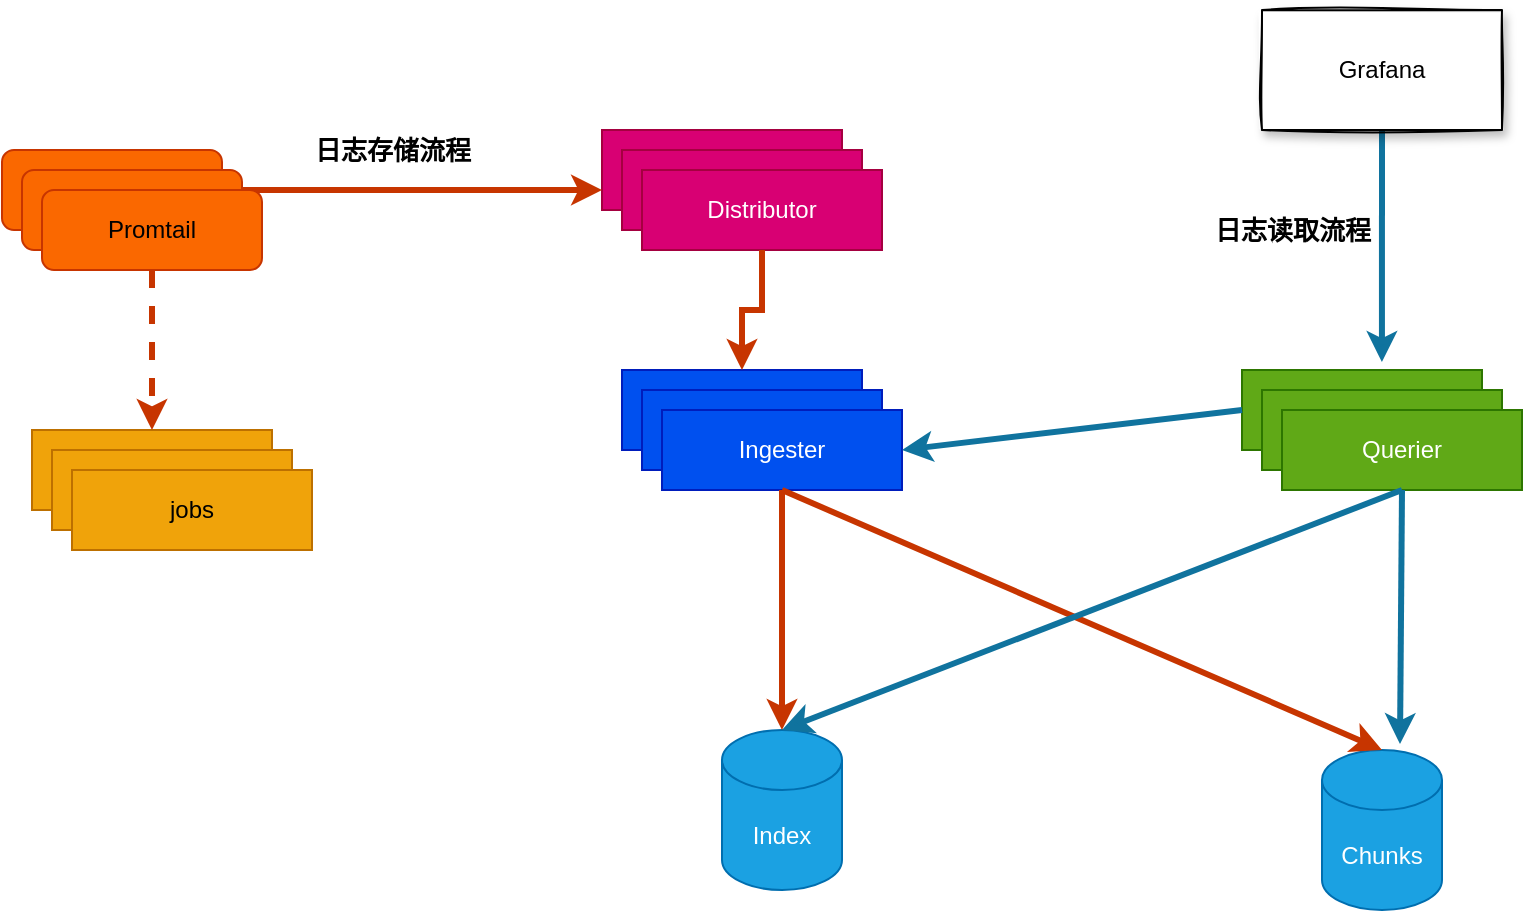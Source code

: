 <mxfile version="18.1.3" type="github">
  <diagram id="KewXI8Df1d864wGXaW69" name="Page-1">
    <mxGraphModel dx="1657" dy="565" grid="1" gridSize="10" guides="1" tooltips="1" connect="1" arrows="1" fold="1" page="1" pageScale="1" pageWidth="827" pageHeight="1169" math="0" shadow="0">
      <root>
        <mxCell id="0" />
        <mxCell id="1" parent="0" />
        <mxCell id="pdYrWP1sjf5Xo6GLsw4w-7" value="" style="group" vertex="1" connectable="0" parent="1">
          <mxGeometry x="180" y="190" width="140" height="60" as="geometry" />
        </mxCell>
        <mxCell id="pdYrWP1sjf5Xo6GLsw4w-1" value="distributor" style="rounded=0;whiteSpace=wrap;html=1;fillColor=#d80073;fontColor=#ffffff;strokeColor=#A50040;" vertex="1" parent="pdYrWP1sjf5Xo6GLsw4w-7">
          <mxGeometry width="120" height="40" as="geometry" />
        </mxCell>
        <mxCell id="pdYrWP1sjf5Xo6GLsw4w-2" value="distributor" style="rounded=0;whiteSpace=wrap;html=1;fillColor=#d80073;fontColor=#ffffff;strokeColor=#A50040;" vertex="1" parent="pdYrWP1sjf5Xo6GLsw4w-7">
          <mxGeometry x="10" y="10" width="120" height="40" as="geometry" />
        </mxCell>
        <mxCell id="pdYrWP1sjf5Xo6GLsw4w-3" value="Distributor" style="rounded=0;whiteSpace=wrap;html=1;fillColor=#d80073;fontColor=#ffffff;strokeColor=#A50040;" vertex="1" parent="pdYrWP1sjf5Xo6GLsw4w-7">
          <mxGeometry x="20" y="20" width="120" height="40" as="geometry" />
        </mxCell>
        <mxCell id="pdYrWP1sjf5Xo6GLsw4w-8" value="" style="group" vertex="1" connectable="0" parent="1">
          <mxGeometry x="190" y="310" width="140" height="60" as="geometry" />
        </mxCell>
        <mxCell id="pdYrWP1sjf5Xo6GLsw4w-4" value="Ingester" style="rounded=0;whiteSpace=wrap;html=1;fillColor=#0050ef;fontColor=#ffffff;strokeColor=#001DBC;" vertex="1" parent="pdYrWP1sjf5Xo6GLsw4w-8">
          <mxGeometry width="120" height="40" as="geometry" />
        </mxCell>
        <mxCell id="pdYrWP1sjf5Xo6GLsw4w-5" value="Ingester" style="rounded=0;whiteSpace=wrap;html=1;fillColor=#0050ef;fontColor=#ffffff;strokeColor=#001DBC;" vertex="1" parent="pdYrWP1sjf5Xo6GLsw4w-8">
          <mxGeometry x="10" y="10" width="120" height="40" as="geometry" />
        </mxCell>
        <mxCell id="pdYrWP1sjf5Xo6GLsw4w-6" value="Ingester" style="rounded=0;whiteSpace=wrap;html=1;fillColor=#0050ef;fontColor=#ffffff;strokeColor=#001DBC;" vertex="1" parent="pdYrWP1sjf5Xo6GLsw4w-8">
          <mxGeometry x="20" y="20" width="120" height="40" as="geometry" />
        </mxCell>
        <mxCell id="pdYrWP1sjf5Xo6GLsw4w-12" value="" style="group" vertex="1" connectable="0" parent="1">
          <mxGeometry x="500" y="310" width="140" height="60" as="geometry" />
        </mxCell>
        <mxCell id="pdYrWP1sjf5Xo6GLsw4w-9" value="Querier" style="rounded=0;whiteSpace=wrap;html=1;fillColor=#60a917;fontColor=#ffffff;strokeColor=#2D7600;" vertex="1" parent="pdYrWP1sjf5Xo6GLsw4w-12">
          <mxGeometry width="120" height="40" as="geometry" />
        </mxCell>
        <mxCell id="pdYrWP1sjf5Xo6GLsw4w-10" value="Querier" style="rounded=0;whiteSpace=wrap;html=1;fillColor=#60a917;fontColor=#ffffff;strokeColor=#2D7600;" vertex="1" parent="pdYrWP1sjf5Xo6GLsw4w-12">
          <mxGeometry x="10" y="10" width="120" height="40" as="geometry" />
        </mxCell>
        <mxCell id="pdYrWP1sjf5Xo6GLsw4w-11" value="Querier" style="rounded=0;whiteSpace=wrap;html=1;fillColor=#60a917;fontColor=#ffffff;strokeColor=#2D7600;" vertex="1" parent="pdYrWP1sjf5Xo6GLsw4w-12">
          <mxGeometry x="20" y="20" width="120" height="40" as="geometry" />
        </mxCell>
        <mxCell id="pdYrWP1sjf5Xo6GLsw4w-13" value="Chunks" style="shape=cylinder3;whiteSpace=wrap;html=1;boundedLbl=1;backgroundOutline=1;size=15;fillColor=#1ba1e2;fontColor=#ffffff;strokeColor=#006EAF;" vertex="1" parent="1">
          <mxGeometry x="540" y="500" width="60" height="80" as="geometry" />
        </mxCell>
        <mxCell id="pdYrWP1sjf5Xo6GLsw4w-14" value="Index" style="shape=cylinder3;whiteSpace=wrap;html=1;boundedLbl=1;backgroundOutline=1;size=15;fillColor=#1ba1e2;fontColor=#ffffff;strokeColor=#006EAF;" vertex="1" parent="1">
          <mxGeometry x="240" y="490" width="60" height="80" as="geometry" />
        </mxCell>
        <mxCell id="pdYrWP1sjf5Xo6GLsw4w-16" style="edgeStyle=orthogonalEdgeStyle;rounded=0;orthogonalLoop=1;jettySize=auto;html=1;exitX=1;exitY=0.5;exitDx=0;exitDy=0;entryX=0;entryY=0.75;entryDx=0;entryDy=0;fillColor=#fa6800;strokeColor=#C73500;strokeWidth=3;" edge="1" parent="1" source="pdYrWP1sjf5Xo6GLsw4w-15" target="pdYrWP1sjf5Xo6GLsw4w-1">
          <mxGeometry relative="1" as="geometry" />
        </mxCell>
        <mxCell id="pdYrWP1sjf5Xo6GLsw4w-22" value="" style="group;rounded=1;" vertex="1" connectable="0" parent="1">
          <mxGeometry x="-120" y="200" width="130" height="60" as="geometry" />
        </mxCell>
        <mxCell id="pdYrWP1sjf5Xo6GLsw4w-15" value="Promtail" style="rounded=1;whiteSpace=wrap;html=1;fillColor=#fa6800;fontColor=#000000;strokeColor=#C73500;shadow=0;" vertex="1" parent="pdYrWP1sjf5Xo6GLsw4w-22">
          <mxGeometry width="110" height="40" as="geometry" />
        </mxCell>
        <mxCell id="pdYrWP1sjf5Xo6GLsw4w-20" value="Promtail" style="rounded=1;whiteSpace=wrap;html=1;fillColor=#fa6800;fontColor=#000000;strokeColor=#C73500;shadow=0;" vertex="1" parent="pdYrWP1sjf5Xo6GLsw4w-22">
          <mxGeometry x="10" y="10" width="110" height="40" as="geometry" />
        </mxCell>
        <mxCell id="pdYrWP1sjf5Xo6GLsw4w-21" value="Promtail" style="rounded=1;whiteSpace=wrap;html=1;fillColor=#fa6800;fontColor=#000000;strokeColor=#C73500;" vertex="1" parent="pdYrWP1sjf5Xo6GLsw4w-22">
          <mxGeometry x="20" y="20" width="110" height="40" as="geometry" />
        </mxCell>
        <mxCell id="pdYrWP1sjf5Xo6GLsw4w-24" value="" style="group" vertex="1" connectable="0" parent="1">
          <mxGeometry x="-105" y="340" width="140" height="60" as="geometry" />
        </mxCell>
        <mxCell id="pdYrWP1sjf5Xo6GLsw4w-17" value="jobs" style="rounded=0;whiteSpace=wrap;html=1;fillColor=#f0a30a;fontColor=#000000;strokeColor=#BD7000;" vertex="1" parent="pdYrWP1sjf5Xo6GLsw4w-24">
          <mxGeometry width="120" height="40" as="geometry" />
        </mxCell>
        <mxCell id="pdYrWP1sjf5Xo6GLsw4w-18" value="jobs" style="rounded=0;whiteSpace=wrap;html=1;fillColor=#f0a30a;fontColor=#000000;strokeColor=#BD7000;" vertex="1" parent="pdYrWP1sjf5Xo6GLsw4w-24">
          <mxGeometry x="10" y="10" width="120" height="40" as="geometry" />
        </mxCell>
        <mxCell id="pdYrWP1sjf5Xo6GLsw4w-19" value="jobs" style="rounded=0;whiteSpace=wrap;html=1;fillColor=#f0a30a;fontColor=#000000;strokeColor=#BD7000;" vertex="1" parent="pdYrWP1sjf5Xo6GLsw4w-24">
          <mxGeometry x="20" y="20" width="120" height="40" as="geometry" />
        </mxCell>
        <mxCell id="pdYrWP1sjf5Xo6GLsw4w-25" style="edgeStyle=orthogonalEdgeStyle;rounded=0;orthogonalLoop=1;jettySize=auto;html=1;exitX=0.5;exitY=1;exitDx=0;exitDy=0;entryX=0.5;entryY=0;entryDx=0;entryDy=0;dashed=1;fillColor=#fa6800;strokeColor=#C73500;strokeWidth=3;" edge="1" parent="1" source="pdYrWP1sjf5Xo6GLsw4w-21" target="pdYrWP1sjf5Xo6GLsw4w-17">
          <mxGeometry relative="1" as="geometry" />
        </mxCell>
        <mxCell id="pdYrWP1sjf5Xo6GLsw4w-26" style="edgeStyle=orthogonalEdgeStyle;rounded=0;orthogonalLoop=1;jettySize=auto;html=1;exitX=0.5;exitY=1;exitDx=0;exitDy=0;entryX=0.5;entryY=0;entryDx=0;entryDy=0;fillColor=#fa6800;strokeColor=#C73500;strokeWidth=3;" edge="1" parent="1" source="pdYrWP1sjf5Xo6GLsw4w-3" target="pdYrWP1sjf5Xo6GLsw4w-4">
          <mxGeometry relative="1" as="geometry" />
        </mxCell>
        <mxCell id="pdYrWP1sjf5Xo6GLsw4w-27" style="rounded=0;orthogonalLoop=1;jettySize=auto;html=1;exitX=0.5;exitY=1;exitDx=0;exitDy=0;entryX=0.5;entryY=0;entryDx=0;entryDy=0;entryPerimeter=0;fillColor=#fa6800;strokeColor=#C73500;strokeWidth=3;" edge="1" parent="1" source="pdYrWP1sjf5Xo6GLsw4w-6" target="pdYrWP1sjf5Xo6GLsw4w-14">
          <mxGeometry relative="1" as="geometry" />
        </mxCell>
        <mxCell id="pdYrWP1sjf5Xo6GLsw4w-28" style="edgeStyle=none;rounded=0;orthogonalLoop=1;jettySize=auto;html=1;exitX=0.5;exitY=1;exitDx=0;exitDy=0;entryX=0.5;entryY=0;entryDx=0;entryDy=0;entryPerimeter=0;fillColor=#fa6800;strokeColor=#C73500;strokeWidth=3;" edge="1" parent="1" source="pdYrWP1sjf5Xo6GLsw4w-6" target="pdYrWP1sjf5Xo6GLsw4w-13">
          <mxGeometry relative="1" as="geometry" />
        </mxCell>
        <mxCell id="pdYrWP1sjf5Xo6GLsw4w-29" style="edgeStyle=none;rounded=0;orthogonalLoop=1;jettySize=auto;html=1;exitX=0.5;exitY=1;exitDx=0;exitDy=0;entryX=0.5;entryY=0;entryDx=0;entryDy=0;entryPerimeter=0;fillColor=#b1ddf0;strokeColor=#10739e;strokeWidth=3;" edge="1" parent="1" source="pdYrWP1sjf5Xo6GLsw4w-11" target="pdYrWP1sjf5Xo6GLsw4w-14">
          <mxGeometry relative="1" as="geometry" />
        </mxCell>
        <mxCell id="pdYrWP1sjf5Xo6GLsw4w-30" style="edgeStyle=none;rounded=0;orthogonalLoop=1;jettySize=auto;html=1;exitX=0.5;exitY=1;exitDx=0;exitDy=0;entryX=0.65;entryY=-0.037;entryDx=0;entryDy=0;entryPerimeter=0;fillColor=#b1ddf0;strokeColor=#10739e;strokeWidth=3;" edge="1" parent="1" source="pdYrWP1sjf5Xo6GLsw4w-11" target="pdYrWP1sjf5Xo6GLsw4w-13">
          <mxGeometry relative="1" as="geometry" />
        </mxCell>
        <mxCell id="pdYrWP1sjf5Xo6GLsw4w-32" style="edgeStyle=none;rounded=0;orthogonalLoop=1;jettySize=auto;html=1;exitX=0.5;exitY=1;exitDx=0;exitDy=0;entryX=0.583;entryY=-0.1;entryDx=0;entryDy=0;entryPerimeter=0;fillColor=#b1ddf0;strokeColor=#10739e;strokeWidth=3;" edge="1" parent="1" source="pdYrWP1sjf5Xo6GLsw4w-31" target="pdYrWP1sjf5Xo6GLsw4w-9">
          <mxGeometry relative="1" as="geometry" />
        </mxCell>
        <mxCell id="pdYrWP1sjf5Xo6GLsw4w-31" value="Grafana" style="rounded=0;whiteSpace=wrap;html=1;shadow=1;sketch=1;" vertex="1" parent="1">
          <mxGeometry x="510" y="130" width="120" height="60" as="geometry" />
        </mxCell>
        <mxCell id="pdYrWP1sjf5Xo6GLsw4w-33" style="edgeStyle=none;rounded=0;orthogonalLoop=1;jettySize=auto;html=1;exitX=0;exitY=0.5;exitDx=0;exitDy=0;entryX=1;entryY=0.5;entryDx=0;entryDy=0;strokeWidth=3;fillColor=#b1ddf0;strokeColor=#10739e;" edge="1" parent="1" source="pdYrWP1sjf5Xo6GLsw4w-9" target="pdYrWP1sjf5Xo6GLsw4w-6">
          <mxGeometry relative="1" as="geometry" />
        </mxCell>
        <mxCell id="pdYrWP1sjf5Xo6GLsw4w-34" value="&lt;b&gt;&lt;font style=&quot;font-size: 13px;&quot;&gt;日志存储流程&lt;/font&gt;&lt;/b&gt;" style="text;html=1;align=center;verticalAlign=middle;resizable=0;points=[];autosize=1;strokeColor=none;fillColor=none;" vertex="1" parent="1">
          <mxGeometry x="30" y="190" width="90" height="20" as="geometry" />
        </mxCell>
        <mxCell id="pdYrWP1sjf5Xo6GLsw4w-35" value="&lt;font style=&quot;font-size: 13px;&quot;&gt;&lt;b&gt;日志读取流程&lt;/b&gt;&lt;/font&gt;" style="text;html=1;align=center;verticalAlign=middle;resizable=0;points=[];autosize=1;strokeColor=none;fillColor=none;" vertex="1" parent="1">
          <mxGeometry x="480" y="230" width="90" height="20" as="geometry" />
        </mxCell>
      </root>
    </mxGraphModel>
  </diagram>
</mxfile>
